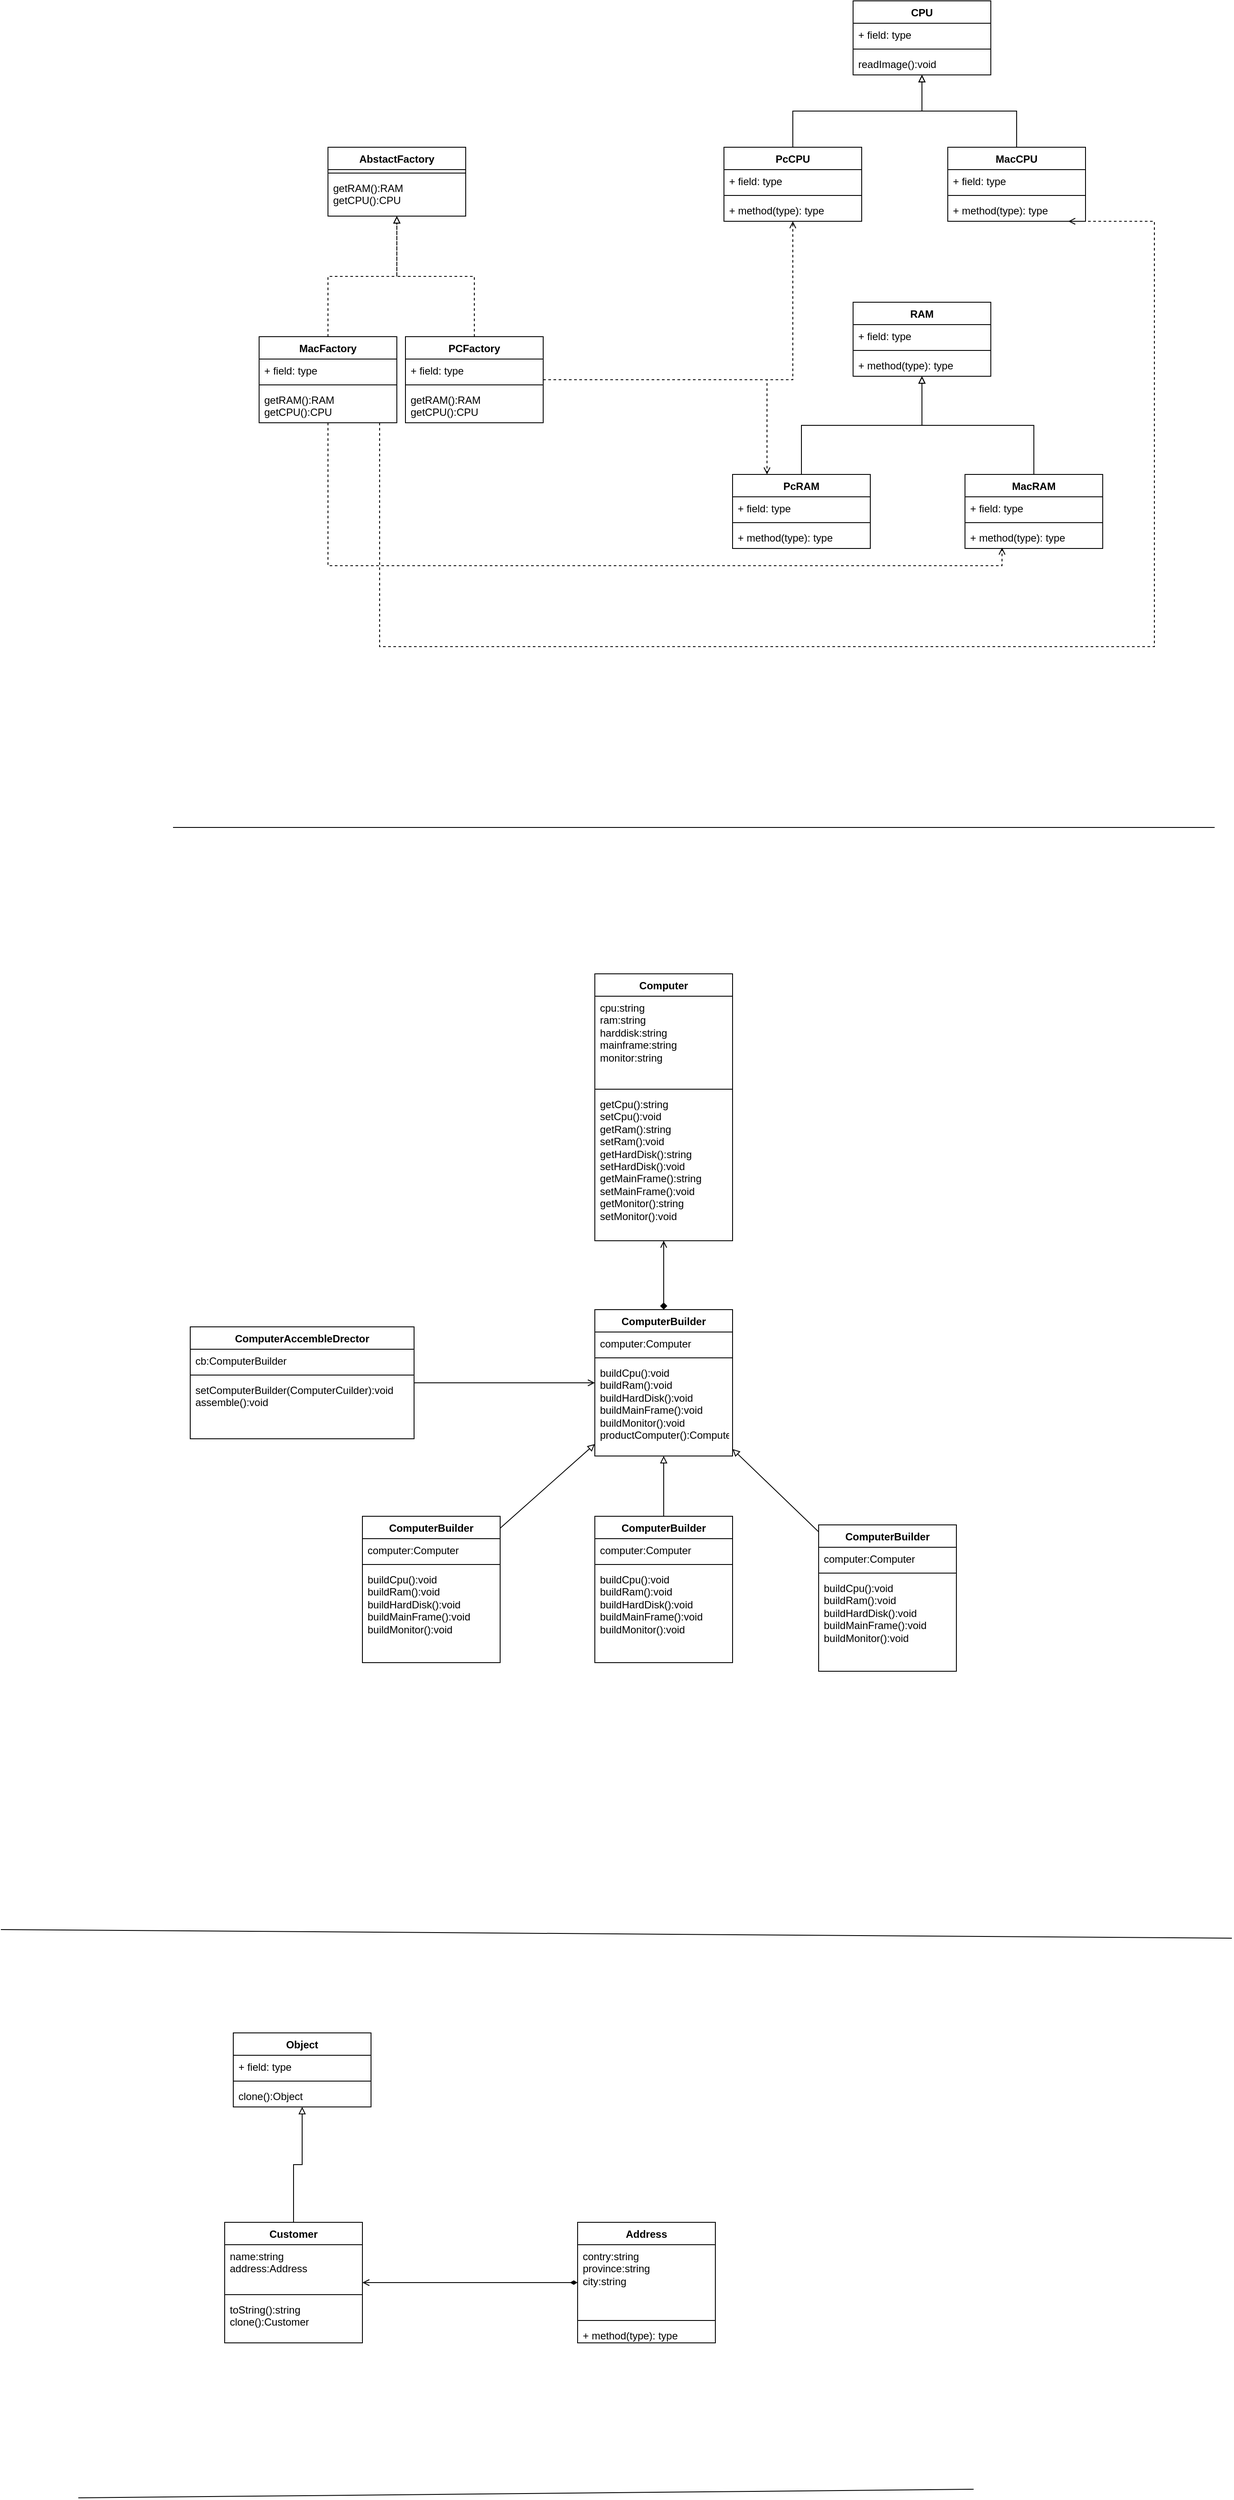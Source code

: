 <mxfile version="24.4.2" type="github">
  <diagram name="第 1 页" id="M4zO1Q4nqQ3G3ZXVpZX0">
    <mxGraphModel dx="2355" dy="633" grid="1" gridSize="10" guides="1" tooltips="1" connect="1" arrows="1" fold="1" page="1" pageScale="1" pageWidth="1200" pageHeight="1920" math="0" shadow="0">
      <root>
        <mxCell id="0" />
        <mxCell id="1" parent="0" />
        <mxCell id="_KJfu5AzUtsYBseVPKrI-1" value="AbstactFactory" style="swimlane;fontStyle=1;align=center;verticalAlign=top;childLayout=stackLayout;horizontal=1;startSize=26;horizontalStack=0;resizeParent=1;resizeParentMax=0;resizeLast=0;collapsible=1;marginBottom=0;whiteSpace=wrap;html=1;" vertex="1" parent="1">
          <mxGeometry x="170" y="470" width="160" height="80" as="geometry" />
        </mxCell>
        <mxCell id="_KJfu5AzUtsYBseVPKrI-3" value="" style="line;strokeWidth=1;fillColor=none;align=left;verticalAlign=middle;spacingTop=-1;spacingLeft=3;spacingRight=3;rotatable=0;labelPosition=right;points=[];portConstraint=eastwest;strokeColor=inherit;" vertex="1" parent="_KJfu5AzUtsYBseVPKrI-1">
          <mxGeometry y="26" width="160" height="8" as="geometry" />
        </mxCell>
        <mxCell id="_KJfu5AzUtsYBseVPKrI-4" value="getRAM():RAM&lt;div&gt;getCPU():CPU&lt;br&gt;&lt;/div&gt;" style="text;strokeColor=none;fillColor=none;align=left;verticalAlign=top;spacingLeft=4;spacingRight=4;overflow=hidden;rotatable=0;points=[[0,0.5],[1,0.5]];portConstraint=eastwest;whiteSpace=wrap;html=1;" vertex="1" parent="_KJfu5AzUtsYBseVPKrI-1">
          <mxGeometry y="34" width="160" height="46" as="geometry" />
        </mxCell>
        <mxCell id="_KJfu5AzUtsYBseVPKrI-16" style="edgeStyle=orthogonalEdgeStyle;rounded=0;orthogonalLoop=1;jettySize=auto;html=1;dashed=1;endArrow=block;endFill=0;" edge="1" parent="1" source="_KJfu5AzUtsYBseVPKrI-5" target="_KJfu5AzUtsYBseVPKrI-1">
          <mxGeometry relative="1" as="geometry">
            <mxPoint x="230" y="580" as="targetPoint" />
          </mxGeometry>
        </mxCell>
        <mxCell id="_KJfu5AzUtsYBseVPKrI-55" style="edgeStyle=orthogonalEdgeStyle;rounded=0;orthogonalLoop=1;jettySize=auto;html=1;dashed=1;endArrow=open;endFill=0;" edge="1" parent="1">
          <mxGeometry relative="1" as="geometry">
            <mxPoint x="230" y="790" as="sourcePoint" />
            <mxPoint x="1030" y="556" as="targetPoint" />
            <Array as="points">
              <mxPoint x="230" y="1050" />
              <mxPoint x="1130" y="1050" />
              <mxPoint x="1130" y="556" />
            </Array>
          </mxGeometry>
        </mxCell>
        <mxCell id="_KJfu5AzUtsYBseVPKrI-5" value="MacFactory" style="swimlane;fontStyle=1;align=center;verticalAlign=top;childLayout=stackLayout;horizontal=1;startSize=26;horizontalStack=0;resizeParent=1;resizeParentMax=0;resizeLast=0;collapsible=1;marginBottom=0;whiteSpace=wrap;html=1;" vertex="1" parent="1">
          <mxGeometry x="90" y="690" width="160" height="100" as="geometry" />
        </mxCell>
        <mxCell id="_KJfu5AzUtsYBseVPKrI-6" value="+ field: type" style="text;strokeColor=none;fillColor=none;align=left;verticalAlign=top;spacingLeft=4;spacingRight=4;overflow=hidden;rotatable=0;points=[[0,0.5],[1,0.5]];portConstraint=eastwest;whiteSpace=wrap;html=1;" vertex="1" parent="_KJfu5AzUtsYBseVPKrI-5">
          <mxGeometry y="26" width="160" height="26" as="geometry" />
        </mxCell>
        <mxCell id="_KJfu5AzUtsYBseVPKrI-7" value="" style="line;strokeWidth=1;fillColor=none;align=left;verticalAlign=middle;spacingTop=-1;spacingLeft=3;spacingRight=3;rotatable=0;labelPosition=right;points=[];portConstraint=eastwest;strokeColor=inherit;" vertex="1" parent="_KJfu5AzUtsYBseVPKrI-5">
          <mxGeometry y="52" width="160" height="8" as="geometry" />
        </mxCell>
        <mxCell id="_KJfu5AzUtsYBseVPKrI-8" value="getRAM():RAM&lt;div&gt;getCPU():CPU&lt;/div&gt;" style="text;strokeColor=none;fillColor=none;align=left;verticalAlign=top;spacingLeft=4;spacingRight=4;overflow=hidden;rotatable=0;points=[[0,0.5],[1,0.5]];portConstraint=eastwest;whiteSpace=wrap;html=1;" vertex="1" parent="_KJfu5AzUtsYBseVPKrI-5">
          <mxGeometry y="60" width="160" height="40" as="geometry" />
        </mxCell>
        <mxCell id="_KJfu5AzUtsYBseVPKrI-17" style="edgeStyle=orthogonalEdgeStyle;rounded=0;orthogonalLoop=1;jettySize=auto;html=1;dashed=1;endArrow=block;endFill=0;" edge="1" parent="1" source="_KJfu5AzUtsYBseVPKrI-9" target="_KJfu5AzUtsYBseVPKrI-1">
          <mxGeometry relative="1" as="geometry" />
        </mxCell>
        <mxCell id="_KJfu5AzUtsYBseVPKrI-49" style="edgeStyle=orthogonalEdgeStyle;rounded=0;orthogonalLoop=1;jettySize=auto;html=1;dashed=1;endArrow=open;endFill=0;" edge="1" parent="1" source="_KJfu5AzUtsYBseVPKrI-9" target="_KJfu5AzUtsYBseVPKrI-22">
          <mxGeometry relative="1" as="geometry" />
        </mxCell>
        <mxCell id="_KJfu5AzUtsYBseVPKrI-52" style="edgeStyle=orthogonalEdgeStyle;rounded=0;orthogonalLoop=1;jettySize=auto;html=1;entryX=0.25;entryY=0;entryDx=0;entryDy=0;dashed=1;endArrow=open;endFill=0;" edge="1" parent="1" source="_KJfu5AzUtsYBseVPKrI-9" target="_KJfu5AzUtsYBseVPKrI-34">
          <mxGeometry relative="1" as="geometry" />
        </mxCell>
        <mxCell id="_KJfu5AzUtsYBseVPKrI-9" value="PCFactory" style="swimlane;fontStyle=1;align=center;verticalAlign=top;childLayout=stackLayout;horizontal=1;startSize=26;horizontalStack=0;resizeParent=1;resizeParentMax=0;resizeLast=0;collapsible=1;marginBottom=0;whiteSpace=wrap;html=1;" vertex="1" parent="1">
          <mxGeometry x="260" y="690" width="160" height="100" as="geometry" />
        </mxCell>
        <mxCell id="_KJfu5AzUtsYBseVPKrI-10" value="+ field: type" style="text;strokeColor=none;fillColor=none;align=left;verticalAlign=top;spacingLeft=4;spacingRight=4;overflow=hidden;rotatable=0;points=[[0,0.5],[1,0.5]];portConstraint=eastwest;whiteSpace=wrap;html=1;" vertex="1" parent="_KJfu5AzUtsYBseVPKrI-9">
          <mxGeometry y="26" width="160" height="26" as="geometry" />
        </mxCell>
        <mxCell id="_KJfu5AzUtsYBseVPKrI-11" value="" style="line;strokeWidth=1;fillColor=none;align=left;verticalAlign=middle;spacingTop=-1;spacingLeft=3;spacingRight=3;rotatable=0;labelPosition=right;points=[];portConstraint=eastwest;strokeColor=inherit;" vertex="1" parent="_KJfu5AzUtsYBseVPKrI-9">
          <mxGeometry y="52" width="160" height="8" as="geometry" />
        </mxCell>
        <mxCell id="_KJfu5AzUtsYBseVPKrI-12" value="getRAM():RAM&lt;div&gt;getCPU():CPU&lt;/div&gt;" style="text;strokeColor=none;fillColor=none;align=left;verticalAlign=top;spacingLeft=4;spacingRight=4;overflow=hidden;rotatable=0;points=[[0,0.5],[1,0.5]];portConstraint=eastwest;whiteSpace=wrap;html=1;" vertex="1" parent="_KJfu5AzUtsYBseVPKrI-9">
          <mxGeometry y="60" width="160" height="40" as="geometry" />
        </mxCell>
        <mxCell id="_KJfu5AzUtsYBseVPKrI-18" value="CPU" style="swimlane;fontStyle=1;align=center;verticalAlign=top;childLayout=stackLayout;horizontal=1;startSize=26;horizontalStack=0;resizeParent=1;resizeParentMax=0;resizeLast=0;collapsible=1;marginBottom=0;whiteSpace=wrap;html=1;" vertex="1" parent="1">
          <mxGeometry x="780" y="300" width="160" height="86" as="geometry" />
        </mxCell>
        <mxCell id="_KJfu5AzUtsYBseVPKrI-19" value="+ field: type" style="text;strokeColor=none;fillColor=none;align=left;verticalAlign=top;spacingLeft=4;spacingRight=4;overflow=hidden;rotatable=0;points=[[0,0.5],[1,0.5]];portConstraint=eastwest;whiteSpace=wrap;html=1;" vertex="1" parent="_KJfu5AzUtsYBseVPKrI-18">
          <mxGeometry y="26" width="160" height="26" as="geometry" />
        </mxCell>
        <mxCell id="_KJfu5AzUtsYBseVPKrI-20" value="" style="line;strokeWidth=1;fillColor=none;align=left;verticalAlign=middle;spacingTop=-1;spacingLeft=3;spacingRight=3;rotatable=0;labelPosition=right;points=[];portConstraint=eastwest;strokeColor=inherit;" vertex="1" parent="_KJfu5AzUtsYBseVPKrI-18">
          <mxGeometry y="52" width="160" height="8" as="geometry" />
        </mxCell>
        <mxCell id="_KJfu5AzUtsYBseVPKrI-21" value="readImage():void" style="text;strokeColor=none;fillColor=none;align=left;verticalAlign=top;spacingLeft=4;spacingRight=4;overflow=hidden;rotatable=0;points=[[0,0.5],[1,0.5]];portConstraint=eastwest;whiteSpace=wrap;html=1;" vertex="1" parent="_KJfu5AzUtsYBseVPKrI-18">
          <mxGeometry y="60" width="160" height="26" as="geometry" />
        </mxCell>
        <mxCell id="_KJfu5AzUtsYBseVPKrI-42" style="edgeStyle=orthogonalEdgeStyle;rounded=0;orthogonalLoop=1;jettySize=auto;html=1;endArrow=block;endFill=0;" edge="1" parent="1" source="_KJfu5AzUtsYBseVPKrI-22" target="_KJfu5AzUtsYBseVPKrI-18">
          <mxGeometry relative="1" as="geometry" />
        </mxCell>
        <mxCell id="_KJfu5AzUtsYBseVPKrI-22" value="PcCPU" style="swimlane;fontStyle=1;align=center;verticalAlign=top;childLayout=stackLayout;horizontal=1;startSize=26;horizontalStack=0;resizeParent=1;resizeParentMax=0;resizeLast=0;collapsible=1;marginBottom=0;whiteSpace=wrap;html=1;" vertex="1" parent="1">
          <mxGeometry x="630" y="470" width="160" height="86" as="geometry" />
        </mxCell>
        <mxCell id="_KJfu5AzUtsYBseVPKrI-23" value="+ field: type" style="text;strokeColor=none;fillColor=none;align=left;verticalAlign=top;spacingLeft=4;spacingRight=4;overflow=hidden;rotatable=0;points=[[0,0.5],[1,0.5]];portConstraint=eastwest;whiteSpace=wrap;html=1;" vertex="1" parent="_KJfu5AzUtsYBseVPKrI-22">
          <mxGeometry y="26" width="160" height="26" as="geometry" />
        </mxCell>
        <mxCell id="_KJfu5AzUtsYBseVPKrI-24" value="" style="line;strokeWidth=1;fillColor=none;align=left;verticalAlign=middle;spacingTop=-1;spacingLeft=3;spacingRight=3;rotatable=0;labelPosition=right;points=[];portConstraint=eastwest;strokeColor=inherit;" vertex="1" parent="_KJfu5AzUtsYBseVPKrI-22">
          <mxGeometry y="52" width="160" height="8" as="geometry" />
        </mxCell>
        <mxCell id="_KJfu5AzUtsYBseVPKrI-25" value="+ method(type): type" style="text;strokeColor=none;fillColor=none;align=left;verticalAlign=top;spacingLeft=4;spacingRight=4;overflow=hidden;rotatable=0;points=[[0,0.5],[1,0.5]];portConstraint=eastwest;whiteSpace=wrap;html=1;" vertex="1" parent="_KJfu5AzUtsYBseVPKrI-22">
          <mxGeometry y="60" width="160" height="26" as="geometry" />
        </mxCell>
        <mxCell id="_KJfu5AzUtsYBseVPKrI-43" style="edgeStyle=orthogonalEdgeStyle;rounded=0;orthogonalLoop=1;jettySize=auto;html=1;endArrow=block;endFill=0;" edge="1" parent="1" source="_KJfu5AzUtsYBseVPKrI-26" target="_KJfu5AzUtsYBseVPKrI-18">
          <mxGeometry relative="1" as="geometry" />
        </mxCell>
        <mxCell id="_KJfu5AzUtsYBseVPKrI-26" value="MacCPU" style="swimlane;fontStyle=1;align=center;verticalAlign=top;childLayout=stackLayout;horizontal=1;startSize=26;horizontalStack=0;resizeParent=1;resizeParentMax=0;resizeLast=0;collapsible=1;marginBottom=0;whiteSpace=wrap;html=1;" vertex="1" parent="1">
          <mxGeometry x="890" y="470" width="160" height="86" as="geometry" />
        </mxCell>
        <mxCell id="_KJfu5AzUtsYBseVPKrI-27" value="+ field: type" style="text;strokeColor=none;fillColor=none;align=left;verticalAlign=top;spacingLeft=4;spacingRight=4;overflow=hidden;rotatable=0;points=[[0,0.5],[1,0.5]];portConstraint=eastwest;whiteSpace=wrap;html=1;" vertex="1" parent="_KJfu5AzUtsYBseVPKrI-26">
          <mxGeometry y="26" width="160" height="26" as="geometry" />
        </mxCell>
        <mxCell id="_KJfu5AzUtsYBseVPKrI-28" value="" style="line;strokeWidth=1;fillColor=none;align=left;verticalAlign=middle;spacingTop=-1;spacingLeft=3;spacingRight=3;rotatable=0;labelPosition=right;points=[];portConstraint=eastwest;strokeColor=inherit;" vertex="1" parent="_KJfu5AzUtsYBseVPKrI-26">
          <mxGeometry y="52" width="160" height="8" as="geometry" />
        </mxCell>
        <mxCell id="_KJfu5AzUtsYBseVPKrI-29" value="+ method(type): type" style="text;strokeColor=none;fillColor=none;align=left;verticalAlign=top;spacingLeft=4;spacingRight=4;overflow=hidden;rotatable=0;points=[[0,0.5],[1,0.5]];portConstraint=eastwest;whiteSpace=wrap;html=1;" vertex="1" parent="_KJfu5AzUtsYBseVPKrI-26">
          <mxGeometry y="60" width="160" height="26" as="geometry" />
        </mxCell>
        <mxCell id="_KJfu5AzUtsYBseVPKrI-30" value="RAM" style="swimlane;fontStyle=1;align=center;verticalAlign=top;childLayout=stackLayout;horizontal=1;startSize=26;horizontalStack=0;resizeParent=1;resizeParentMax=0;resizeLast=0;collapsible=1;marginBottom=0;whiteSpace=wrap;html=1;" vertex="1" parent="1">
          <mxGeometry x="780" y="650" width="160" height="86" as="geometry" />
        </mxCell>
        <mxCell id="_KJfu5AzUtsYBseVPKrI-31" value="+ field: type" style="text;strokeColor=none;fillColor=none;align=left;verticalAlign=top;spacingLeft=4;spacingRight=4;overflow=hidden;rotatable=0;points=[[0,0.5],[1,0.5]];portConstraint=eastwest;whiteSpace=wrap;html=1;" vertex="1" parent="_KJfu5AzUtsYBseVPKrI-30">
          <mxGeometry y="26" width="160" height="26" as="geometry" />
        </mxCell>
        <mxCell id="_KJfu5AzUtsYBseVPKrI-32" value="" style="line;strokeWidth=1;fillColor=none;align=left;verticalAlign=middle;spacingTop=-1;spacingLeft=3;spacingRight=3;rotatable=0;labelPosition=right;points=[];portConstraint=eastwest;strokeColor=inherit;" vertex="1" parent="_KJfu5AzUtsYBseVPKrI-30">
          <mxGeometry y="52" width="160" height="8" as="geometry" />
        </mxCell>
        <mxCell id="_KJfu5AzUtsYBseVPKrI-33" value="+ method(type): type" style="text;strokeColor=none;fillColor=none;align=left;verticalAlign=top;spacingLeft=4;spacingRight=4;overflow=hidden;rotatable=0;points=[[0,0.5],[1,0.5]];portConstraint=eastwest;whiteSpace=wrap;html=1;" vertex="1" parent="_KJfu5AzUtsYBseVPKrI-30">
          <mxGeometry y="60" width="160" height="26" as="geometry" />
        </mxCell>
        <mxCell id="_KJfu5AzUtsYBseVPKrI-46" style="edgeStyle=orthogonalEdgeStyle;rounded=0;orthogonalLoop=1;jettySize=auto;html=1;endArrow=block;endFill=0;" edge="1" parent="1" source="_KJfu5AzUtsYBseVPKrI-34" target="_KJfu5AzUtsYBseVPKrI-30">
          <mxGeometry relative="1" as="geometry" />
        </mxCell>
        <mxCell id="_KJfu5AzUtsYBseVPKrI-34" value="PcRAM" style="swimlane;fontStyle=1;align=center;verticalAlign=top;childLayout=stackLayout;horizontal=1;startSize=26;horizontalStack=0;resizeParent=1;resizeParentMax=0;resizeLast=0;collapsible=1;marginBottom=0;whiteSpace=wrap;html=1;" vertex="1" parent="1">
          <mxGeometry x="640" y="850" width="160" height="86" as="geometry" />
        </mxCell>
        <mxCell id="_KJfu5AzUtsYBseVPKrI-35" value="+ field: type" style="text;strokeColor=none;fillColor=none;align=left;verticalAlign=top;spacingLeft=4;spacingRight=4;overflow=hidden;rotatable=0;points=[[0,0.5],[1,0.5]];portConstraint=eastwest;whiteSpace=wrap;html=1;" vertex="1" parent="_KJfu5AzUtsYBseVPKrI-34">
          <mxGeometry y="26" width="160" height="26" as="geometry" />
        </mxCell>
        <mxCell id="_KJfu5AzUtsYBseVPKrI-36" value="" style="line;strokeWidth=1;fillColor=none;align=left;verticalAlign=middle;spacingTop=-1;spacingLeft=3;spacingRight=3;rotatable=0;labelPosition=right;points=[];portConstraint=eastwest;strokeColor=inherit;" vertex="1" parent="_KJfu5AzUtsYBseVPKrI-34">
          <mxGeometry y="52" width="160" height="8" as="geometry" />
        </mxCell>
        <mxCell id="_KJfu5AzUtsYBseVPKrI-37" value="+ method(type): type" style="text;strokeColor=none;fillColor=none;align=left;verticalAlign=top;spacingLeft=4;spacingRight=4;overflow=hidden;rotatable=0;points=[[0,0.5],[1,0.5]];portConstraint=eastwest;whiteSpace=wrap;html=1;" vertex="1" parent="_KJfu5AzUtsYBseVPKrI-34">
          <mxGeometry y="60" width="160" height="26" as="geometry" />
        </mxCell>
        <mxCell id="_KJfu5AzUtsYBseVPKrI-47" style="edgeStyle=orthogonalEdgeStyle;rounded=0;orthogonalLoop=1;jettySize=auto;html=1;endArrow=block;endFill=0;" edge="1" parent="1" source="_KJfu5AzUtsYBseVPKrI-38" target="_KJfu5AzUtsYBseVPKrI-30">
          <mxGeometry relative="1" as="geometry" />
        </mxCell>
        <mxCell id="_KJfu5AzUtsYBseVPKrI-38" value="MacRAM" style="swimlane;fontStyle=1;align=center;verticalAlign=top;childLayout=stackLayout;horizontal=1;startSize=26;horizontalStack=0;resizeParent=1;resizeParentMax=0;resizeLast=0;collapsible=1;marginBottom=0;whiteSpace=wrap;html=1;" vertex="1" parent="1">
          <mxGeometry x="910" y="850" width="160" height="86" as="geometry" />
        </mxCell>
        <mxCell id="_KJfu5AzUtsYBseVPKrI-39" value="+ field: type" style="text;strokeColor=none;fillColor=none;align=left;verticalAlign=top;spacingLeft=4;spacingRight=4;overflow=hidden;rotatable=0;points=[[0,0.5],[1,0.5]];portConstraint=eastwest;whiteSpace=wrap;html=1;" vertex="1" parent="_KJfu5AzUtsYBseVPKrI-38">
          <mxGeometry y="26" width="160" height="26" as="geometry" />
        </mxCell>
        <mxCell id="_KJfu5AzUtsYBseVPKrI-40" value="" style="line;strokeWidth=1;fillColor=none;align=left;verticalAlign=middle;spacingTop=-1;spacingLeft=3;spacingRight=3;rotatable=0;labelPosition=right;points=[];portConstraint=eastwest;strokeColor=inherit;" vertex="1" parent="_KJfu5AzUtsYBseVPKrI-38">
          <mxGeometry y="52" width="160" height="8" as="geometry" />
        </mxCell>
        <mxCell id="_KJfu5AzUtsYBseVPKrI-41" value="+ method(type): type" style="text;strokeColor=none;fillColor=none;align=left;verticalAlign=top;spacingLeft=4;spacingRight=4;overflow=hidden;rotatable=0;points=[[0,0.5],[1,0.5]];portConstraint=eastwest;whiteSpace=wrap;html=1;" vertex="1" parent="_KJfu5AzUtsYBseVPKrI-38">
          <mxGeometry y="60" width="160" height="26" as="geometry" />
        </mxCell>
        <mxCell id="_KJfu5AzUtsYBseVPKrI-53" style="edgeStyle=orthogonalEdgeStyle;rounded=0;orthogonalLoop=1;jettySize=auto;html=1;entryX=0.269;entryY=0.962;entryDx=0;entryDy=0;entryPerimeter=0;dashed=1;endArrow=open;endFill=0;" edge="1" parent="1" source="_KJfu5AzUtsYBseVPKrI-5" target="_KJfu5AzUtsYBseVPKrI-41">
          <mxGeometry relative="1" as="geometry" />
        </mxCell>
        <mxCell id="_KJfu5AzUtsYBseVPKrI-56" value="Computer" style="swimlane;fontStyle=1;align=center;verticalAlign=top;childLayout=stackLayout;horizontal=1;startSize=26;horizontalStack=0;resizeParent=1;resizeParentMax=0;resizeLast=0;collapsible=1;marginBottom=0;whiteSpace=wrap;html=1;" vertex="1" parent="1">
          <mxGeometry x="480" y="1430" width="160" height="310" as="geometry" />
        </mxCell>
        <mxCell id="_KJfu5AzUtsYBseVPKrI-57" value="cpu:string&lt;div&gt;ram:string&lt;/div&gt;&lt;div&gt;harddisk:string&lt;/div&gt;&lt;div&gt;mainframe:string&lt;/div&gt;&lt;div&gt;monitor:string&lt;/div&gt;" style="text;strokeColor=none;fillColor=none;align=left;verticalAlign=top;spacingLeft=4;spacingRight=4;overflow=hidden;rotatable=0;points=[[0,0.5],[1,0.5]];portConstraint=eastwest;whiteSpace=wrap;html=1;" vertex="1" parent="_KJfu5AzUtsYBseVPKrI-56">
          <mxGeometry y="26" width="160" height="104" as="geometry" />
        </mxCell>
        <mxCell id="_KJfu5AzUtsYBseVPKrI-58" value="" style="line;strokeWidth=1;fillColor=none;align=left;verticalAlign=middle;spacingTop=-1;spacingLeft=3;spacingRight=3;rotatable=0;labelPosition=right;points=[];portConstraint=eastwest;strokeColor=inherit;" vertex="1" parent="_KJfu5AzUtsYBseVPKrI-56">
          <mxGeometry y="130" width="160" height="8" as="geometry" />
        </mxCell>
        <mxCell id="_KJfu5AzUtsYBseVPKrI-59" value="getCpu():string&lt;div&gt;setCpu():void&lt;/div&gt;&lt;div&gt;getRam():string&lt;/div&gt;&lt;div&gt;setRam():void&lt;br&gt;&lt;/div&gt;&lt;div&gt;getHardDisk():string&lt;br&gt;&lt;div&gt;&lt;span style=&quot;background-color: initial;&quot;&gt;setHardDisk&lt;/span&gt;():&lt;span style=&quot;background-color: initial;&quot;&gt;void&lt;/span&gt;&lt;/div&gt;&lt;/div&gt;&lt;div&gt;getMainFrame():string&lt;br&gt;&lt;div&gt;&lt;span style=&quot;background-color: initial;&quot;&gt;setMainFrame&lt;/span&gt;():&lt;span style=&quot;background-color: initial;&quot;&gt;void&lt;/span&gt;&lt;/div&gt;&lt;/div&gt;&lt;div&gt;getMonitor():string&lt;br&gt;&lt;div&gt;&lt;span style=&quot;background-color: initial;&quot;&gt;setMonitor&lt;/span&gt;():&lt;span style=&quot;background-color: initial;&quot;&gt;void&lt;/span&gt;&lt;/div&gt;&lt;/div&gt;" style="text;strokeColor=none;fillColor=none;align=left;verticalAlign=top;spacingLeft=4;spacingRight=4;overflow=hidden;rotatable=0;points=[[0,0.5],[1,0.5]];portConstraint=eastwest;whiteSpace=wrap;html=1;" vertex="1" parent="_KJfu5AzUtsYBseVPKrI-56">
          <mxGeometry y="138" width="160" height="172" as="geometry" />
        </mxCell>
        <mxCell id="_KJfu5AzUtsYBseVPKrI-60" value="" style="endArrow=none;html=1;rounded=0;" edge="1" parent="1">
          <mxGeometry width="50" height="50" relative="1" as="geometry">
            <mxPoint x="-10" y="1260" as="sourcePoint" />
            <mxPoint x="1200" y="1260" as="targetPoint" />
          </mxGeometry>
        </mxCell>
        <mxCell id="_KJfu5AzUtsYBseVPKrI-82" style="edgeStyle=orthogonalEdgeStyle;rounded=0;orthogonalLoop=1;jettySize=auto;html=1;startArrow=diamond;startFill=1;endArrow=open;endFill=0;" edge="1" parent="1" source="_KJfu5AzUtsYBseVPKrI-61" target="_KJfu5AzUtsYBseVPKrI-56">
          <mxGeometry relative="1" as="geometry" />
        </mxCell>
        <mxCell id="_KJfu5AzUtsYBseVPKrI-61" value="ComputerBuilder" style="swimlane;fontStyle=1;align=center;verticalAlign=top;childLayout=stackLayout;horizontal=1;startSize=26;horizontalStack=0;resizeParent=1;resizeParentMax=0;resizeLast=0;collapsible=1;marginBottom=0;whiteSpace=wrap;html=1;" vertex="1" parent="1">
          <mxGeometry x="480" y="1820" width="160" height="170" as="geometry" />
        </mxCell>
        <mxCell id="_KJfu5AzUtsYBseVPKrI-62" value="computer:Computer" style="text;strokeColor=none;fillColor=none;align=left;verticalAlign=top;spacingLeft=4;spacingRight=4;overflow=hidden;rotatable=0;points=[[0,0.5],[1,0.5]];portConstraint=eastwest;whiteSpace=wrap;html=1;" vertex="1" parent="_KJfu5AzUtsYBseVPKrI-61">
          <mxGeometry y="26" width="160" height="26" as="geometry" />
        </mxCell>
        <mxCell id="_KJfu5AzUtsYBseVPKrI-63" value="" style="line;strokeWidth=1;fillColor=none;align=left;verticalAlign=middle;spacingTop=-1;spacingLeft=3;spacingRight=3;rotatable=0;labelPosition=right;points=[];portConstraint=eastwest;strokeColor=inherit;" vertex="1" parent="_KJfu5AzUtsYBseVPKrI-61">
          <mxGeometry y="52" width="160" height="8" as="geometry" />
        </mxCell>
        <mxCell id="_KJfu5AzUtsYBseVPKrI-64" value="buildCpu():void&lt;div&gt;buildRam():void&lt;br&gt;&lt;/div&gt;&lt;div&gt;buildHardDisk():void&lt;br&gt;&lt;/div&gt;&lt;div&gt;buildMainFrame():void&lt;br&gt;&lt;/div&gt;&lt;div&gt;buildMonitor():void&lt;br&gt;&lt;/div&gt;&lt;div&gt;productComputer():Computer&lt;/div&gt;" style="text;strokeColor=none;fillColor=none;align=left;verticalAlign=top;spacingLeft=4;spacingRight=4;overflow=hidden;rotatable=0;points=[[0,0.5],[1,0.5]];portConstraint=eastwest;whiteSpace=wrap;html=1;" vertex="1" parent="_KJfu5AzUtsYBseVPKrI-61">
          <mxGeometry y="60" width="160" height="110" as="geometry" />
        </mxCell>
        <mxCell id="_KJfu5AzUtsYBseVPKrI-83" style="rounded=0;orthogonalLoop=1;jettySize=auto;html=1;endArrow=block;endFill=0;" edge="1" parent="1" source="_KJfu5AzUtsYBseVPKrI-65" target="_KJfu5AzUtsYBseVPKrI-61">
          <mxGeometry relative="1" as="geometry" />
        </mxCell>
        <mxCell id="_KJfu5AzUtsYBseVPKrI-65" value="ComputerBuilder" style="swimlane;fontStyle=1;align=center;verticalAlign=top;childLayout=stackLayout;horizontal=1;startSize=26;horizontalStack=0;resizeParent=1;resizeParentMax=0;resizeLast=0;collapsible=1;marginBottom=0;whiteSpace=wrap;html=1;" vertex="1" parent="1">
          <mxGeometry x="210" y="2060" width="160" height="170" as="geometry" />
        </mxCell>
        <mxCell id="_KJfu5AzUtsYBseVPKrI-66" value="computer:Computer" style="text;strokeColor=none;fillColor=none;align=left;verticalAlign=top;spacingLeft=4;spacingRight=4;overflow=hidden;rotatable=0;points=[[0,0.5],[1,0.5]];portConstraint=eastwest;whiteSpace=wrap;html=1;" vertex="1" parent="_KJfu5AzUtsYBseVPKrI-65">
          <mxGeometry y="26" width="160" height="26" as="geometry" />
        </mxCell>
        <mxCell id="_KJfu5AzUtsYBseVPKrI-67" value="" style="line;strokeWidth=1;fillColor=none;align=left;verticalAlign=middle;spacingTop=-1;spacingLeft=3;spacingRight=3;rotatable=0;labelPosition=right;points=[];portConstraint=eastwest;strokeColor=inherit;" vertex="1" parent="_KJfu5AzUtsYBseVPKrI-65">
          <mxGeometry y="52" width="160" height="8" as="geometry" />
        </mxCell>
        <mxCell id="_KJfu5AzUtsYBseVPKrI-68" value="buildCpu():void&lt;div&gt;buildRam():void&lt;br&gt;&lt;/div&gt;&lt;div&gt;buildHardDisk():void&lt;br&gt;&lt;/div&gt;&lt;div&gt;buildMainFrame():void&lt;br&gt;&lt;/div&gt;&lt;div&gt;buildMonitor():void&lt;br&gt;&lt;/div&gt;&lt;div&gt;&lt;br&gt;&lt;/div&gt;" style="text;strokeColor=none;fillColor=none;align=left;verticalAlign=top;spacingLeft=4;spacingRight=4;overflow=hidden;rotatable=0;points=[[0,0.5],[1,0.5]];portConstraint=eastwest;whiteSpace=wrap;html=1;" vertex="1" parent="_KJfu5AzUtsYBseVPKrI-65">
          <mxGeometry y="60" width="160" height="110" as="geometry" />
        </mxCell>
        <mxCell id="_KJfu5AzUtsYBseVPKrI-84" style="edgeStyle=orthogonalEdgeStyle;rounded=0;orthogonalLoop=1;jettySize=auto;html=1;endArrow=block;endFill=0;" edge="1" parent="1" source="_KJfu5AzUtsYBseVPKrI-69" target="_KJfu5AzUtsYBseVPKrI-61">
          <mxGeometry relative="1" as="geometry" />
        </mxCell>
        <mxCell id="_KJfu5AzUtsYBseVPKrI-69" value="ComputerBuilder" style="swimlane;fontStyle=1;align=center;verticalAlign=top;childLayout=stackLayout;horizontal=1;startSize=26;horizontalStack=0;resizeParent=1;resizeParentMax=0;resizeLast=0;collapsible=1;marginBottom=0;whiteSpace=wrap;html=1;" vertex="1" parent="1">
          <mxGeometry x="480" y="2060" width="160" height="170" as="geometry" />
        </mxCell>
        <mxCell id="_KJfu5AzUtsYBseVPKrI-70" value="computer:Computer" style="text;strokeColor=none;fillColor=none;align=left;verticalAlign=top;spacingLeft=4;spacingRight=4;overflow=hidden;rotatable=0;points=[[0,0.5],[1,0.5]];portConstraint=eastwest;whiteSpace=wrap;html=1;" vertex="1" parent="_KJfu5AzUtsYBseVPKrI-69">
          <mxGeometry y="26" width="160" height="26" as="geometry" />
        </mxCell>
        <mxCell id="_KJfu5AzUtsYBseVPKrI-71" value="" style="line;strokeWidth=1;fillColor=none;align=left;verticalAlign=middle;spacingTop=-1;spacingLeft=3;spacingRight=3;rotatable=0;labelPosition=right;points=[];portConstraint=eastwest;strokeColor=inherit;" vertex="1" parent="_KJfu5AzUtsYBseVPKrI-69">
          <mxGeometry y="52" width="160" height="8" as="geometry" />
        </mxCell>
        <mxCell id="_KJfu5AzUtsYBseVPKrI-72" value="buildCpu():void&lt;div&gt;buildRam():void&lt;br&gt;&lt;/div&gt;&lt;div&gt;buildHardDisk():void&lt;br&gt;&lt;/div&gt;&lt;div&gt;buildMainFrame():void&lt;br&gt;&lt;/div&gt;&lt;div&gt;buildMonitor():void&lt;br&gt;&lt;/div&gt;&lt;div&gt;&lt;br&gt;&lt;/div&gt;" style="text;strokeColor=none;fillColor=none;align=left;verticalAlign=top;spacingLeft=4;spacingRight=4;overflow=hidden;rotatable=0;points=[[0,0.5],[1,0.5]];portConstraint=eastwest;whiteSpace=wrap;html=1;" vertex="1" parent="_KJfu5AzUtsYBseVPKrI-69">
          <mxGeometry y="60" width="160" height="110" as="geometry" />
        </mxCell>
        <mxCell id="_KJfu5AzUtsYBseVPKrI-85" style="rounded=0;orthogonalLoop=1;jettySize=auto;html=1;endArrow=block;endFill=0;" edge="1" parent="1" source="_KJfu5AzUtsYBseVPKrI-73" target="_KJfu5AzUtsYBseVPKrI-61">
          <mxGeometry relative="1" as="geometry" />
        </mxCell>
        <mxCell id="_KJfu5AzUtsYBseVPKrI-73" value="ComputerBuilder" style="swimlane;fontStyle=1;align=center;verticalAlign=top;childLayout=stackLayout;horizontal=1;startSize=26;horizontalStack=0;resizeParent=1;resizeParentMax=0;resizeLast=0;collapsible=1;marginBottom=0;whiteSpace=wrap;html=1;" vertex="1" parent="1">
          <mxGeometry x="740" y="2070" width="160" height="170" as="geometry" />
        </mxCell>
        <mxCell id="_KJfu5AzUtsYBseVPKrI-74" value="computer:Computer" style="text;strokeColor=none;fillColor=none;align=left;verticalAlign=top;spacingLeft=4;spacingRight=4;overflow=hidden;rotatable=0;points=[[0,0.5],[1,0.5]];portConstraint=eastwest;whiteSpace=wrap;html=1;" vertex="1" parent="_KJfu5AzUtsYBseVPKrI-73">
          <mxGeometry y="26" width="160" height="26" as="geometry" />
        </mxCell>
        <mxCell id="_KJfu5AzUtsYBseVPKrI-75" value="" style="line;strokeWidth=1;fillColor=none;align=left;verticalAlign=middle;spacingTop=-1;spacingLeft=3;spacingRight=3;rotatable=0;labelPosition=right;points=[];portConstraint=eastwest;strokeColor=inherit;" vertex="1" parent="_KJfu5AzUtsYBseVPKrI-73">
          <mxGeometry y="52" width="160" height="8" as="geometry" />
        </mxCell>
        <mxCell id="_KJfu5AzUtsYBseVPKrI-76" value="buildCpu():void&lt;div&gt;buildRam():void&lt;br&gt;&lt;/div&gt;&lt;div&gt;buildHardDisk():void&lt;br&gt;&lt;/div&gt;&lt;div&gt;buildMainFrame():void&lt;br&gt;&lt;/div&gt;&lt;div&gt;buildMonitor():void&lt;br&gt;&lt;/div&gt;&lt;div&gt;&lt;br&gt;&lt;/div&gt;" style="text;strokeColor=none;fillColor=none;align=left;verticalAlign=top;spacingLeft=4;spacingRight=4;overflow=hidden;rotatable=0;points=[[0,0.5],[1,0.5]];portConstraint=eastwest;whiteSpace=wrap;html=1;" vertex="1" parent="_KJfu5AzUtsYBseVPKrI-73">
          <mxGeometry y="60" width="160" height="110" as="geometry" />
        </mxCell>
        <mxCell id="_KJfu5AzUtsYBseVPKrI-86" style="rounded=0;orthogonalLoop=1;jettySize=auto;html=1;endArrow=open;endFill=0;" edge="1" parent="1" source="_KJfu5AzUtsYBseVPKrI-77" target="_KJfu5AzUtsYBseVPKrI-61">
          <mxGeometry relative="1" as="geometry" />
        </mxCell>
        <mxCell id="_KJfu5AzUtsYBseVPKrI-77" value="ComputerAccembleDrector" style="swimlane;fontStyle=1;align=center;verticalAlign=top;childLayout=stackLayout;horizontal=1;startSize=26;horizontalStack=0;resizeParent=1;resizeParentMax=0;resizeLast=0;collapsible=1;marginBottom=0;whiteSpace=wrap;html=1;" vertex="1" parent="1">
          <mxGeometry x="10" y="1840" width="260" height="130" as="geometry" />
        </mxCell>
        <mxCell id="_KJfu5AzUtsYBseVPKrI-78" value="cb:ComputerBuilder" style="text;strokeColor=none;fillColor=none;align=left;verticalAlign=top;spacingLeft=4;spacingRight=4;overflow=hidden;rotatable=0;points=[[0,0.5],[1,0.5]];portConstraint=eastwest;whiteSpace=wrap;html=1;" vertex="1" parent="_KJfu5AzUtsYBseVPKrI-77">
          <mxGeometry y="26" width="260" height="26" as="geometry" />
        </mxCell>
        <mxCell id="_KJfu5AzUtsYBseVPKrI-79" value="" style="line;strokeWidth=1;fillColor=none;align=left;verticalAlign=middle;spacingTop=-1;spacingLeft=3;spacingRight=3;rotatable=0;labelPosition=right;points=[];portConstraint=eastwest;strokeColor=inherit;" vertex="1" parent="_KJfu5AzUtsYBseVPKrI-77">
          <mxGeometry y="52" width="260" height="8" as="geometry" />
        </mxCell>
        <mxCell id="_KJfu5AzUtsYBseVPKrI-80" value="setComputerBuilder(ComputerCuilder):void&lt;div&gt;assemble():void&lt;/div&gt;" style="text;strokeColor=none;fillColor=none;align=left;verticalAlign=top;spacingLeft=4;spacingRight=4;overflow=hidden;rotatable=0;points=[[0,0.5],[1,0.5]];portConstraint=eastwest;whiteSpace=wrap;html=1;" vertex="1" parent="_KJfu5AzUtsYBseVPKrI-77">
          <mxGeometry y="60" width="260" height="70" as="geometry" />
        </mxCell>
        <mxCell id="_KJfu5AzUtsYBseVPKrI-87" value="" style="endArrow=none;html=1;rounded=0;" edge="1" parent="1">
          <mxGeometry width="50" height="50" relative="1" as="geometry">
            <mxPoint x="-210" y="2540" as="sourcePoint" />
            <mxPoint x="1220" y="2550" as="targetPoint" />
          </mxGeometry>
        </mxCell>
        <mxCell id="_KJfu5AzUtsYBseVPKrI-88" value="Object" style="swimlane;fontStyle=1;align=center;verticalAlign=top;childLayout=stackLayout;horizontal=1;startSize=26;horizontalStack=0;resizeParent=1;resizeParentMax=0;resizeLast=0;collapsible=1;marginBottom=0;whiteSpace=wrap;html=1;" vertex="1" parent="1">
          <mxGeometry x="60" y="2660" width="160" height="86" as="geometry" />
        </mxCell>
        <mxCell id="_KJfu5AzUtsYBseVPKrI-89" value="+ field: type" style="text;strokeColor=none;fillColor=none;align=left;verticalAlign=top;spacingLeft=4;spacingRight=4;overflow=hidden;rotatable=0;points=[[0,0.5],[1,0.5]];portConstraint=eastwest;whiteSpace=wrap;html=1;" vertex="1" parent="_KJfu5AzUtsYBseVPKrI-88">
          <mxGeometry y="26" width="160" height="26" as="geometry" />
        </mxCell>
        <mxCell id="_KJfu5AzUtsYBseVPKrI-90" value="" style="line;strokeWidth=1;fillColor=none;align=left;verticalAlign=middle;spacingTop=-1;spacingLeft=3;spacingRight=3;rotatable=0;labelPosition=right;points=[];portConstraint=eastwest;strokeColor=inherit;" vertex="1" parent="_KJfu5AzUtsYBseVPKrI-88">
          <mxGeometry y="52" width="160" height="8" as="geometry" />
        </mxCell>
        <mxCell id="_KJfu5AzUtsYBseVPKrI-91" value="clone():Object" style="text;strokeColor=none;fillColor=none;align=left;verticalAlign=top;spacingLeft=4;spacingRight=4;overflow=hidden;rotatable=0;points=[[0,0.5],[1,0.5]];portConstraint=eastwest;whiteSpace=wrap;html=1;" vertex="1" parent="_KJfu5AzUtsYBseVPKrI-88">
          <mxGeometry y="60" width="160" height="26" as="geometry" />
        </mxCell>
        <mxCell id="_KJfu5AzUtsYBseVPKrI-100" style="edgeStyle=orthogonalEdgeStyle;rounded=0;orthogonalLoop=1;jettySize=auto;html=1;endArrow=block;endFill=0;" edge="1" parent="1" source="_KJfu5AzUtsYBseVPKrI-92" target="_KJfu5AzUtsYBseVPKrI-88">
          <mxGeometry relative="1" as="geometry" />
        </mxCell>
        <mxCell id="_KJfu5AzUtsYBseVPKrI-92" value="Customer" style="swimlane;fontStyle=1;align=center;verticalAlign=top;childLayout=stackLayout;horizontal=1;startSize=26;horizontalStack=0;resizeParent=1;resizeParentMax=0;resizeLast=0;collapsible=1;marginBottom=0;whiteSpace=wrap;html=1;" vertex="1" parent="1">
          <mxGeometry x="50" y="2880" width="160" height="140" as="geometry" />
        </mxCell>
        <mxCell id="_KJfu5AzUtsYBseVPKrI-93" value="name:string&lt;div&gt;address:Address&lt;/div&gt;" style="text;strokeColor=none;fillColor=none;align=left;verticalAlign=top;spacingLeft=4;spacingRight=4;overflow=hidden;rotatable=0;points=[[0,0.5],[1,0.5]];portConstraint=eastwest;whiteSpace=wrap;html=1;" vertex="1" parent="_KJfu5AzUtsYBseVPKrI-92">
          <mxGeometry y="26" width="160" height="54" as="geometry" />
        </mxCell>
        <mxCell id="_KJfu5AzUtsYBseVPKrI-94" value="" style="line;strokeWidth=1;fillColor=none;align=left;verticalAlign=middle;spacingTop=-1;spacingLeft=3;spacingRight=3;rotatable=0;labelPosition=right;points=[];portConstraint=eastwest;strokeColor=inherit;" vertex="1" parent="_KJfu5AzUtsYBseVPKrI-92">
          <mxGeometry y="80" width="160" height="8" as="geometry" />
        </mxCell>
        <mxCell id="_KJfu5AzUtsYBseVPKrI-95" value="toString():string&lt;div&gt;clone():Customer&lt;/div&gt;" style="text;strokeColor=none;fillColor=none;align=left;verticalAlign=top;spacingLeft=4;spacingRight=4;overflow=hidden;rotatable=0;points=[[0,0.5],[1,0.5]];portConstraint=eastwest;whiteSpace=wrap;html=1;" vertex="1" parent="_KJfu5AzUtsYBseVPKrI-92">
          <mxGeometry y="88" width="160" height="52" as="geometry" />
        </mxCell>
        <mxCell id="_KJfu5AzUtsYBseVPKrI-101" style="edgeStyle=orthogonalEdgeStyle;rounded=0;orthogonalLoop=1;jettySize=auto;html=1;startArrow=diamondThin;startFill=1;endArrow=open;endFill=0;" edge="1" parent="1" source="_KJfu5AzUtsYBseVPKrI-96" target="_KJfu5AzUtsYBseVPKrI-92">
          <mxGeometry relative="1" as="geometry" />
        </mxCell>
        <mxCell id="_KJfu5AzUtsYBseVPKrI-96" value="Address" style="swimlane;fontStyle=1;align=center;verticalAlign=top;childLayout=stackLayout;horizontal=1;startSize=26;horizontalStack=0;resizeParent=1;resizeParentMax=0;resizeLast=0;collapsible=1;marginBottom=0;whiteSpace=wrap;html=1;" vertex="1" parent="1">
          <mxGeometry x="460" y="2880" width="160" height="140" as="geometry" />
        </mxCell>
        <mxCell id="_KJfu5AzUtsYBseVPKrI-97" value="contry:string&lt;div&gt;province:string&lt;/div&gt;&lt;div&gt;city:string&lt;/div&gt;" style="text;strokeColor=none;fillColor=none;align=left;verticalAlign=top;spacingLeft=4;spacingRight=4;overflow=hidden;rotatable=0;points=[[0,0.5],[1,0.5]];portConstraint=eastwest;whiteSpace=wrap;html=1;" vertex="1" parent="_KJfu5AzUtsYBseVPKrI-96">
          <mxGeometry y="26" width="160" height="84" as="geometry" />
        </mxCell>
        <mxCell id="_KJfu5AzUtsYBseVPKrI-98" value="" style="line;strokeWidth=1;fillColor=none;align=left;verticalAlign=middle;spacingTop=-1;spacingLeft=3;spacingRight=3;rotatable=0;labelPosition=right;points=[];portConstraint=eastwest;strokeColor=inherit;" vertex="1" parent="_KJfu5AzUtsYBseVPKrI-96">
          <mxGeometry y="110" width="160" height="8" as="geometry" />
        </mxCell>
        <mxCell id="_KJfu5AzUtsYBseVPKrI-99" value="+ method(type): type" style="text;strokeColor=none;fillColor=none;align=left;verticalAlign=top;spacingLeft=4;spacingRight=4;overflow=hidden;rotatable=0;points=[[0,0.5],[1,0.5]];portConstraint=eastwest;whiteSpace=wrap;html=1;" vertex="1" parent="_KJfu5AzUtsYBseVPKrI-96">
          <mxGeometry y="118" width="160" height="22" as="geometry" />
        </mxCell>
        <mxCell id="_KJfu5AzUtsYBseVPKrI-102" value="" style="endArrow=none;html=1;rounded=0;" edge="1" parent="1">
          <mxGeometry width="50" height="50" relative="1" as="geometry">
            <mxPoint x="-120" y="3200" as="sourcePoint" />
            <mxPoint x="920" y="3190" as="targetPoint" />
          </mxGeometry>
        </mxCell>
      </root>
    </mxGraphModel>
  </diagram>
</mxfile>
